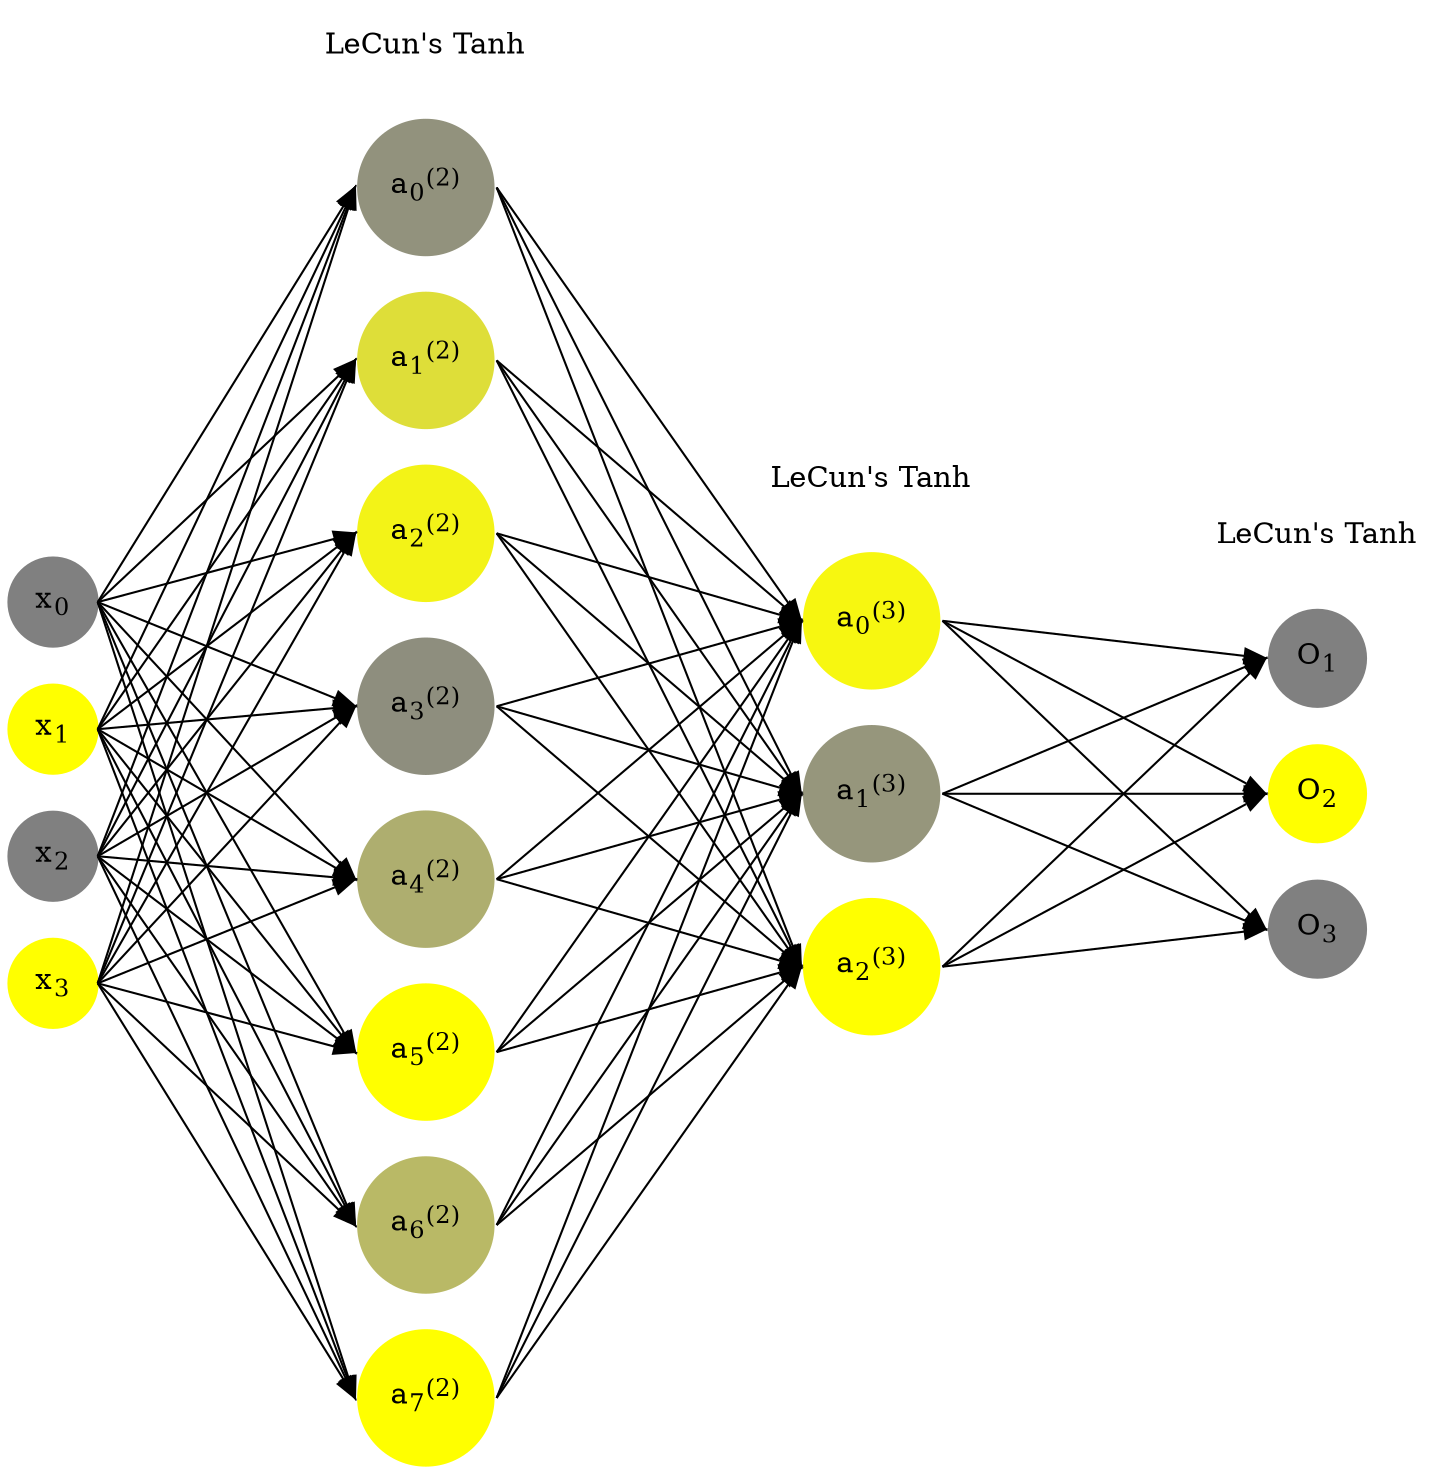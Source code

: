 digraph G {
	rankdir = LR;
	splines=false;
	edge[style=invis];
	ranksep= 1.4;
	{
	node [shape=circle, color="0.1667, 0.0, 0.5", style=filled, fillcolor="0.1667, 0.0, 0.5"];
	x0 [label=<x<sub>0</sub>>];
	}
	{
	node [shape=circle, color="0.1667, 1.0, 1.0", style=filled, fillcolor="0.1667, 1.0, 1.0"];
	x1 [label=<x<sub>1</sub>>];
	}
	{
	node [shape=circle, color="0.1667, 0.0, 0.5", style=filled, fillcolor="0.1667, 0.0, 0.5"];
	x2 [label=<x<sub>2</sub>>];
	}
	{
	node [shape=circle, color="0.1667, 1.0, 1.0", style=filled, fillcolor="0.1667, 1.0, 1.0"];
	x3 [label=<x<sub>3</sub>>];
	}
	{
	node [shape=circle, color="0.1667, 0.143825, 0.571912", style=filled, fillcolor="0.1667, 0.143825, 0.571912"];
	a02 [label=<a<sub>0</sub><sup>(2)</sup>>];
	}
	{
	node [shape=circle, color="0.1667, 0.739935, 0.869968", style=filled, fillcolor="0.1667, 0.739935, 0.869968"];
	a12 [label=<a<sub>1</sub><sup>(2)</sup>>];
	}
	{
	node [shape=circle, color="0.1667, 0.905056, 0.952528", style=filled, fillcolor="0.1667, 0.905056, 0.952528"];
	a22 [label=<a<sub>2</sub><sup>(2)</sup>>];
	}
	{
	node [shape=circle, color="0.1667, 0.117147, 0.558573", style=filled, fillcolor="0.1667, 0.117147, 0.558573"];
	a32 [label=<a<sub>3</sub><sup>(2)</sup>>];
	}
	{
	node [shape=circle, color="0.1667, 0.361153, 0.680577", style=filled, fillcolor="0.1667, 0.361153, 0.680577"];
	a42 [label=<a<sub>4</sub><sup>(2)</sup>>];
	}
	{
	node [shape=circle, color="0.1667, 1.327452, 1.163726", style=filled, fillcolor="0.1667, 1.327452, 1.163726"];
	a52 [label=<a<sub>5</sub><sup>(2)</sup>>];
	}
	{
	node [shape=circle, color="0.1667, 0.447652, 0.723826", style=filled, fillcolor="0.1667, 0.447652, 0.723826"];
	a62 [label=<a<sub>6</sub><sup>(2)</sup>>];
	}
	{
	node [shape=circle, color="0.1667, 1.387528, 1.193764", style=filled, fillcolor="0.1667, 1.387528, 1.193764"];
	a72 [label=<a<sub>7</sub><sup>(2)</sup>>];
	}
	{
	node [shape=circle, color="0.1667, 0.934546, 0.967273", style=filled, fillcolor="0.1667, 0.934546, 0.967273"];
	a03 [label=<a<sub>0</sub><sup>(3)</sup>>];
	}
	{
	node [shape=circle, color="0.1667, 0.174253, 0.587126", style=filled, fillcolor="0.1667, 0.174253, 0.587126"];
	a13 [label=<a<sub>1</sub><sup>(3)</sup>>];
	}
	{
	node [shape=circle, color="0.1667, 1.187653, 1.093827", style=filled, fillcolor="0.1667, 1.187653, 1.093827"];
	a23 [label=<a<sub>2</sub><sup>(3)</sup>>];
	}
	{
	node [shape=circle, color="0.1667, 0.0, 0.5", style=filled, fillcolor="0.1667, 0.0, 0.5"];
	O1 [label=<O<sub>1</sub>>];
	}
	{
	node [shape=circle, color="0.1667, 1.0, 1.0", style=filled, fillcolor="0.1667, 1.0, 1.0"];
	O2 [label=<O<sub>2</sub>>];
	}
	{
	node [shape=circle, color="0.1667, 0.0, 0.5", style=filled, fillcolor="0.1667, 0.0, 0.5"];
	O3 [label=<O<sub>3</sub>>];
	}
	{
	rank=same;
	x0->x1->x2->x3;
	}
	{
	rank=same;
	a02->a12->a22->a32->a42->a52->a62->a72;
	}
	{
	rank=same;
	a03->a13->a23;
	}
	{
	rank=same;
	O1->O2->O3;
	}
	l1 [shape=plaintext,label="LeCun's Tanh"];
	l1->a02;
	{rank=same; l1;a02};
	l2 [shape=plaintext,label="LeCun's Tanh"];
	l2->a03;
	{rank=same; l2;a03};
	l3 [shape=plaintext,label="LeCun's Tanh"];
	l3->O1;
	{rank=same; l3;O1};
edge[style=solid, tailport=e, headport=w];
	{x0;x1;x2;x3} -> {a02;a12;a22;a32;a42;a52;a62;a72};
	{a02;a12;a22;a32;a42;a52;a62;a72} -> {a03;a13;a23};
	{a03;a13;a23} -> {O1,O2,O3};
}